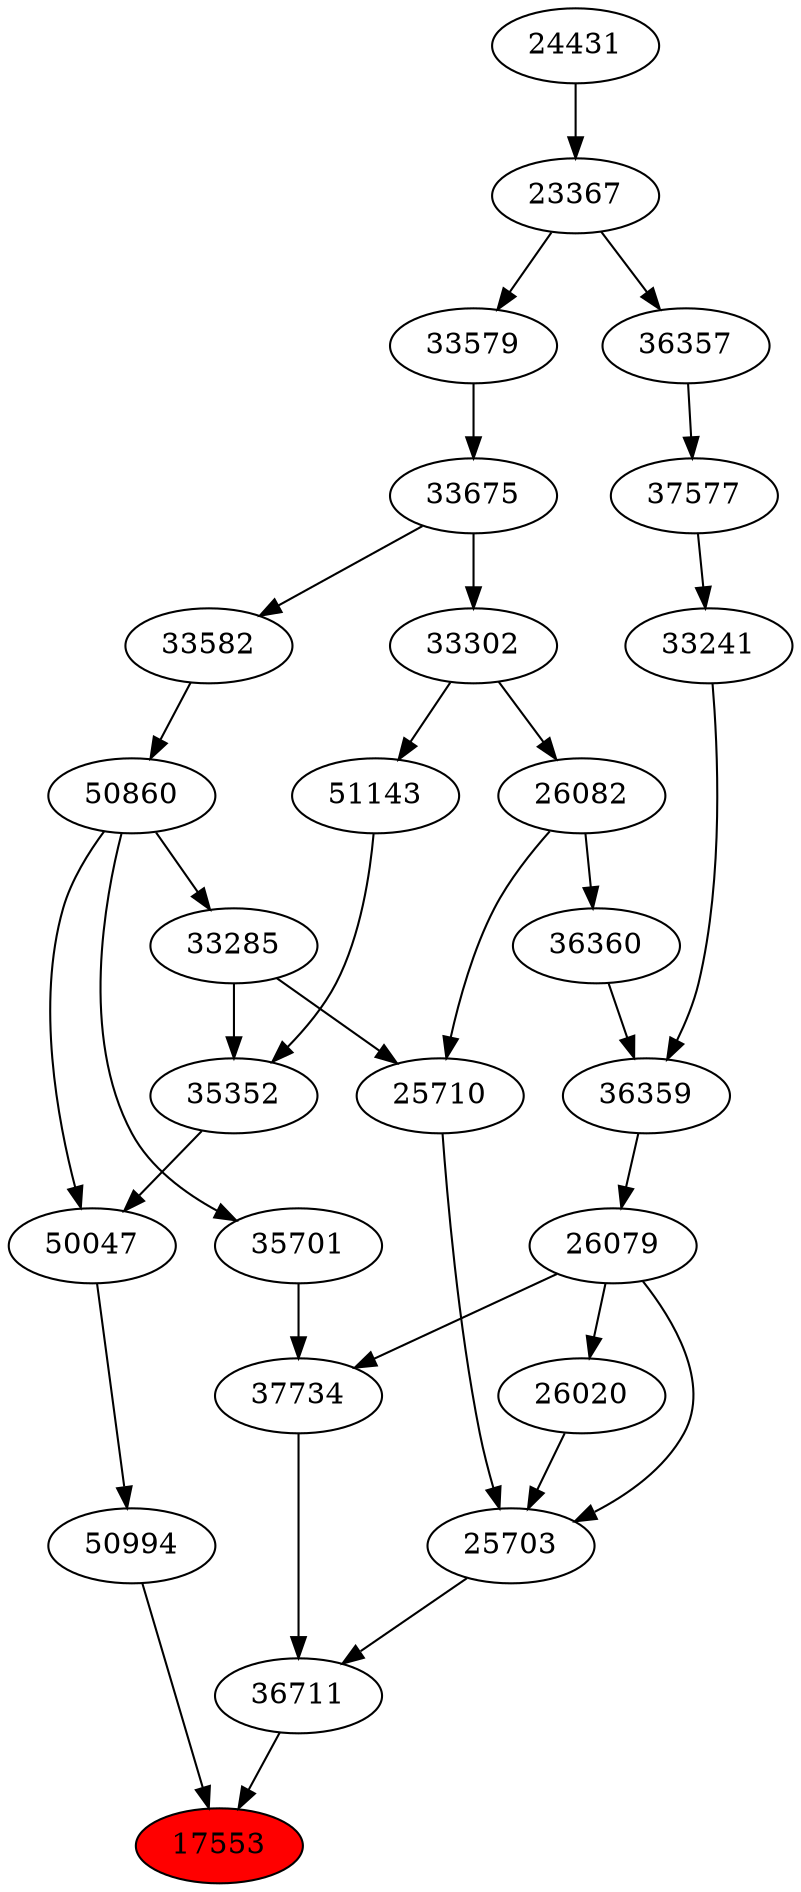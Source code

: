 strict digraph{ 
17553 [label="17553" fillcolor=red style=filled]
36711 -> 17553
50994 -> 17553
36711 [label="36711"]
25703 -> 36711
37734 -> 36711
50994 [label="50994"]
50047 -> 50994
25703 [label="25703"]
26020 -> 25703
26079 -> 25703
25710 -> 25703
37734 [label="37734"]
26079 -> 37734
35701 -> 37734
50047 [label="50047"]
35352 -> 50047
50860 -> 50047
26020 [label="26020"]
26079 -> 26020
26079 [label="26079"]
36359 -> 26079
25710 [label="25710"]
26082 -> 25710
33285 -> 25710
35701 [label="35701"]
50860 -> 35701
35352 [label="35352"]
33285 -> 35352
51143 -> 35352
50860 [label="50860"]
33582 -> 50860
36359 [label="36359"]
33241 -> 36359
36360 -> 36359
26082 [label="26082"]
33302 -> 26082
33285 [label="33285"]
50860 -> 33285
51143 [label="51143"]
33302 -> 51143
33582 [label="33582"]
33675 -> 33582
33241 [label="33241"]
37577 -> 33241
36360 [label="36360"]
26082 -> 36360
33302 [label="33302"]
33675 -> 33302
33675 [label="33675"]
33579 -> 33675
37577 [label="37577"]
36357 -> 37577
33579 [label="33579"]
23367 -> 33579
36357 [label="36357"]
23367 -> 36357
23367 [label="23367"]
24431 -> 23367
24431 [label="24431"]
}